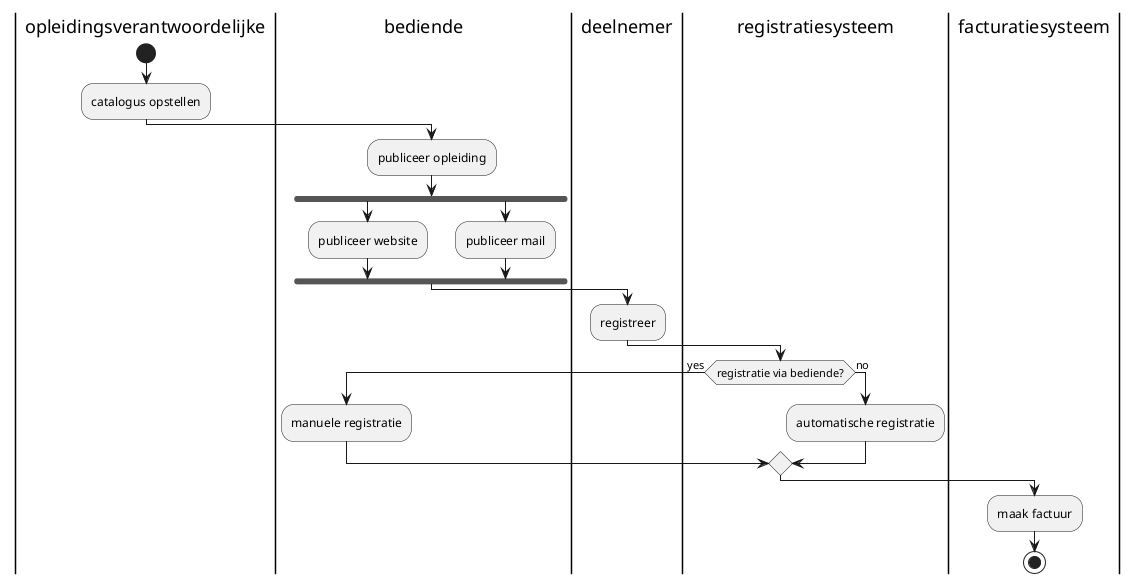 @startuml oefening

| opleidingsverantwoordelijke |
start
:catalogus opstellen;

| bediende |
:publiceer opleiding;

fork
    :publiceer website;
fork again
    :publiceer mail;
end fork

| deelnemer |
:registreer;

| registratiesysteem |
if (registratie via bediende?) then (yes)
    | bediende |
    :manuele registratie;
else (no)
    | registratiesysteem |
    :automatische registratie;
endif

| facturatiesysteem |
:maak factuur;
stop

@enduml
